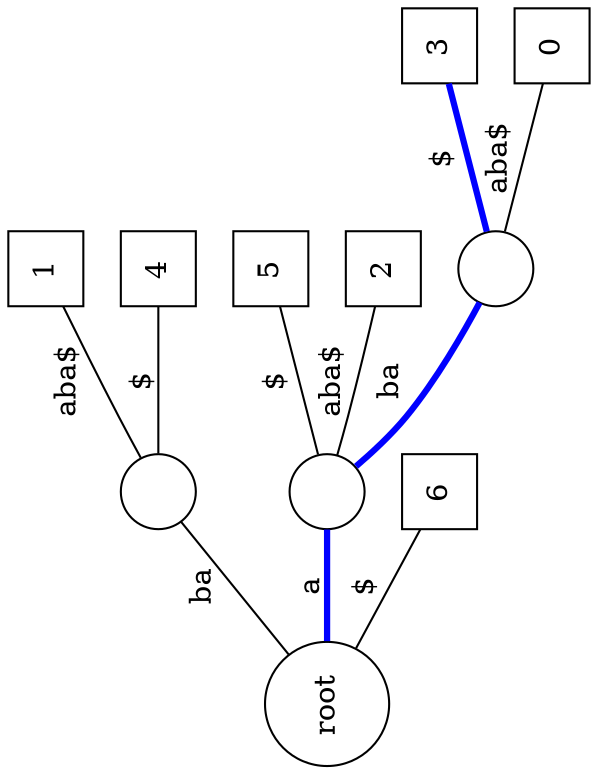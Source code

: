  graph tree_4 {
 rankdir=LR;
 orientation=landscape;
 size = 10;

1   [shape="circle", label="root"];
2   [shape="circle", label=""];
3   [shape="square", label="1"];
4   [shape="square", label="4"];
5   [shape="circle", label=""];
6   [shape="square", label="5"];
7   [shape="square", label="2"];
8   [shape="circle", label=""];
9   [shape="square", label="3"];
10  [shape="square", label="0"];
11  [shape="square", label="6"];

 1 -- 2 [label="ba"];
 2 -- 3 [label="aba$"];
 2 -- 4 [label="$"];
 
 1 -- 5 [label="a",color="blue", penwidth="3.0"];
 5 -- 6 [label="$"];
 5 -- 7 [label="aba$"];
 5 -- 8 [label="ba", color="blue", penwidth="3.0"];
 8 -- 9 [label="$", color="blue", penwidth="3.0"];
 8 -- 10 [label="aba$"];

 1 -- 11 [label="$"];
 
  

 }